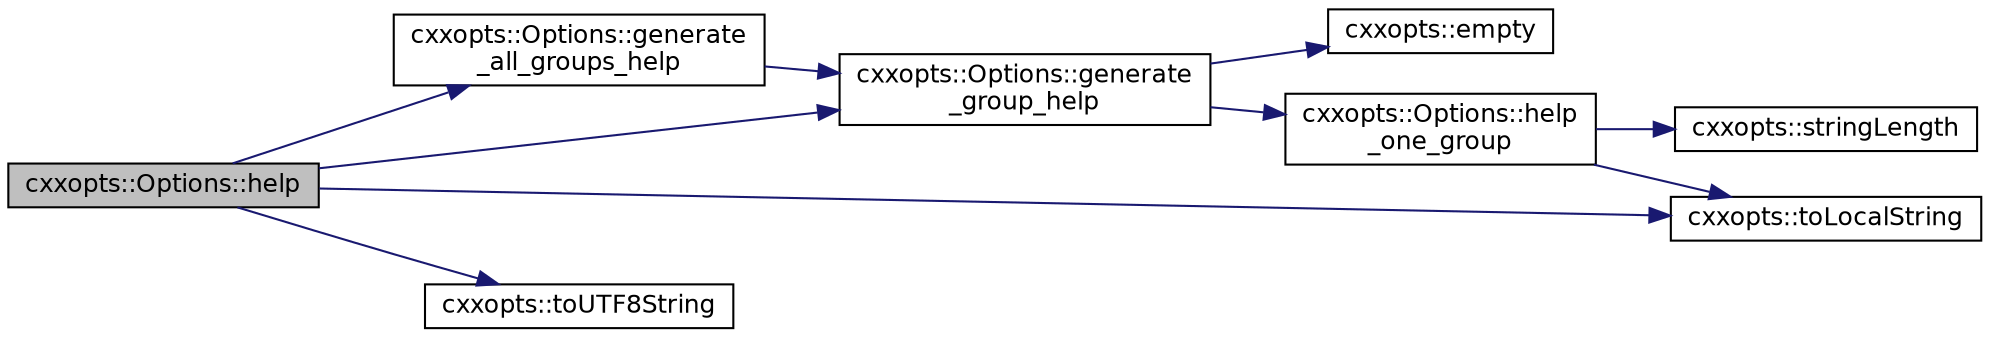 digraph "cxxopts::Options::help"
{
 // INTERACTIVE_SVG=YES
 // LATEX_PDF_SIZE
  edge [fontname="Helvetica",fontsize="12",labelfontname="Helvetica",labelfontsize="12"];
  node [fontname="Helvetica",fontsize="12",shape=record];
  rankdir="LR";
  Node1 [label="cxxopts::Options::help",height=0.2,width=0.4,color="black", fillcolor="grey75", style="filled", fontcolor="black",tooltip=" "];
  Node1 -> Node2 [color="midnightblue",fontsize="12",style="solid",fontname="Helvetica"];
  Node2 [label="cxxopts::Options::generate\l_all_groups_help",height=0.2,width=0.4,color="black", fillcolor="white", style="filled",URL="$a01050.html#adc15c2e713a3c026c7a25e83612ec247",tooltip=" "];
  Node2 -> Node3 [color="midnightblue",fontsize="12",style="solid",fontname="Helvetica"];
  Node3 [label="cxxopts::Options::generate\l_group_help",height=0.2,width=0.4,color="black", fillcolor="white", style="filled",URL="$a01050.html#ab09329dad31b464891556a4cd2659d04",tooltip=" "];
  Node3 -> Node4 [color="midnightblue",fontsize="12",style="solid",fontname="Helvetica"];
  Node4 [label="cxxopts::empty",height=0.2,width=0.4,color="black", fillcolor="white", style="filled",URL="$a00053.html#a3ffde9e4565bba175bd56c06c0f99162",tooltip=" "];
  Node3 -> Node5 [color="midnightblue",fontsize="12",style="solid",fontname="Helvetica"];
  Node5 [label="cxxopts::Options::help\l_one_group",height=0.2,width=0.4,color="black", fillcolor="white", style="filled",URL="$a01050.html#a7a9611069d511f815c71a1f4aca302eb",tooltip=" "];
  Node5 -> Node6 [color="midnightblue",fontsize="12",style="solid",fontname="Helvetica"];
  Node6 [label="cxxopts::stringLength",height=0.2,width=0.4,color="black", fillcolor="white", style="filled",URL="$a00053.html#a6e40a21a193047cd4575ac90411ca295",tooltip=" "];
  Node5 -> Node7 [color="midnightblue",fontsize="12",style="solid",fontname="Helvetica"];
  Node7 [label="cxxopts::toLocalString",height=0.2,width=0.4,color="black", fillcolor="white", style="filled",URL="$a00053.html#ac8ee50fdeb30245d157343a3bade9ede",tooltip=" "];
  Node1 -> Node3 [color="midnightblue",fontsize="12",style="solid",fontname="Helvetica"];
  Node1 -> Node7 [color="midnightblue",fontsize="12",style="solid",fontname="Helvetica"];
  Node1 -> Node8 [color="midnightblue",fontsize="12",style="solid",fontname="Helvetica"];
  Node8 [label="cxxopts::toUTF8String",height=0.2,width=0.4,color="black", fillcolor="white", style="filled",URL="$a00053.html#a21f7a08caacc41cc3475f4bc7f9a1a67",tooltip=" "];
}

